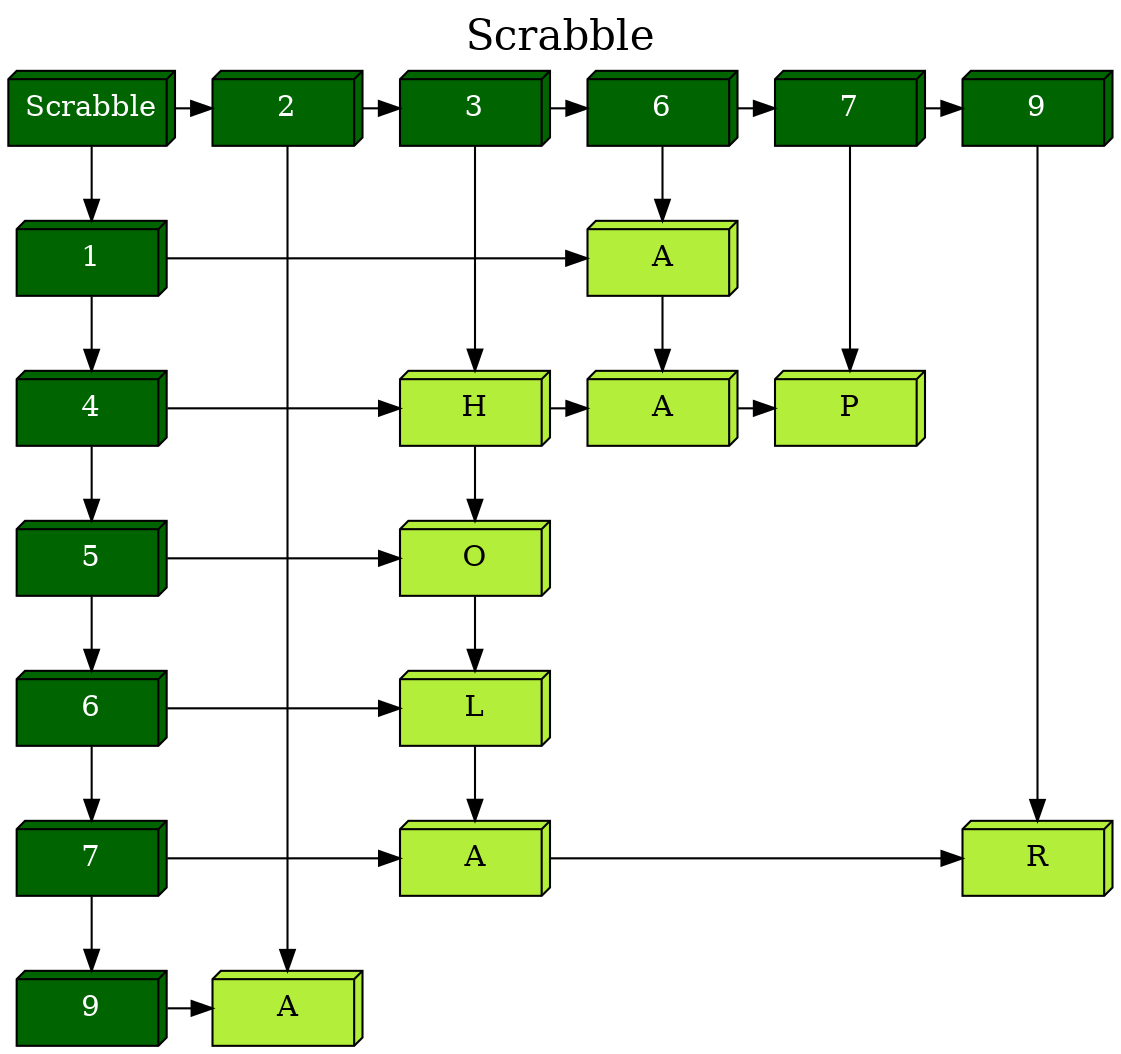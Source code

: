 digraph ScrabbleMD {
	node[shape = box3d]
	ObjectRoot[label="Scrabble", width=1,  fontcolor=white, fillcolor=darkgreen, style=filled,  group = 1 ];
	graph[label="Scrabble", labelloc = t, fontsize = 20];	ObjectX15 [label="2" width=1,  fontcolor=white, fillcolor=darkgreen, style=filled,  group =15];
	ObjectX2 [label="3" width=1,  fontcolor=white, fillcolor=darkgreen, style=filled,  group =2];
	ObjectX18 [label="6" width=1,  fontcolor=white, fillcolor=darkgreen, style=filled,  group =18];
	ObjectX11 [label="7" width=1,  fontcolor=white, fillcolor=darkgreen, style=filled,  group =11];
	ObjectX13 [label="9"width=1,  fontcolor=white, fillcolor=darkgreen, style=filled,  group =13];
	ObjectY20->ObjectY21[constraint=false];
	ObjectY3->ObjectY4[constraint=false];
	ObjectY4->ObjectY19[constraint=false];
	ObjectY19->ObjectY12[constraint=false];
	ObjectY5->ObjectY6[constraint=false];
	ObjectY7->ObjectY8[constraint=false];
	ObjectY9->ObjectY10[constraint=false];
	ObjectY10->ObjectY14[constraint=false];
	ObjectY16->ObjectY17[constraint=false];
	ObjectY20 [label="1" width=1,  fontcolor=white, fillcolor=darkgreen, style=filled,  group=1  ];
	ObjectY3 [label="4" width=1,  fontcolor=white, fillcolor=darkgreen, style=filled,  group=1  ];
	ObjectY5 [label="5" width=1,  fontcolor=white, fillcolor=darkgreen, style=filled,  group=1  ];
	ObjectY7 [label="6" width=1,  fontcolor=white, fillcolor=darkgreen, style=filled,  group=1  ];
	ObjectY9 [label="7" width=1,  fontcolor=white, fillcolor=darkgreen, style=filled,  group=1  ];
	ObjectY16 [label="9"width=1,  fontcolor=white, fillcolor=darkgreen, style=filled,  group=1  ];
	ObjectX15->ObjectY17
	ObjectX2->ObjectY4
	ObjectY4->ObjectY6;
	ObjectY6->ObjectY8;
	ObjectY8->ObjectY10;
	ObjectX18->ObjectY21
	ObjectY21->ObjectY19;
	ObjectX11->ObjectY12
	ObjectX13->ObjectY14
	ObjectRoot->ObjectX15;
	ObjectX15->ObjectX2;
	ObjectX2->ObjectX18;
	ObjectX18->ObjectX11;
	ObjectX11->ObjectX13;
	ObjectRoot->ObjectY20;
	ObjectY20->ObjectY3;
	ObjectY3->ObjectY5;
	ObjectY5->ObjectY7;
	ObjectY7->ObjectY9;
	ObjectY9->ObjectY16;
	{ rank = same; ObjectRoot; 		ObjectX15; 		ObjectX2; 		ObjectX18; 		ObjectX11; 		ObjectX13}
	ObjectY21[label="A" width = 1, style = filled, fillcolor = olivedrab2, group = 18];
	ObjectY4[label="H" width = 1, style = filled, fillcolor = olivedrab2, group = 2];
	ObjectY19[label="A" width = 1, style = filled, fillcolor = olivedrab2, group = 18];
	ObjectY12[label="P" width = 1, style = filled, fillcolor = olivedrab2, group = 11];
	ObjectY6[label="O" width = 1, style = filled, fillcolor = olivedrab2, group = 2];
	ObjectY8[label="L" width = 1, style = filled, fillcolor = olivedrab2, group = 2];
	ObjectY10[label="A" width = 1, style = filled, fillcolor = olivedrab2, group = 2];
	ObjectY14[label="R" width = 1, style = filled, fillcolor = olivedrab2, group = 13];
	ObjectY17[label="A" width = 1, style = filled, fillcolor = olivedrab2, group = 15];
	{rank= same; 		ObjectY20;		ObjectY21}
	{rank=same;		ObjectY3;		ObjectY4;		ObjectY19;		ObjectY12}
	{rank=same;		ObjectY5;		ObjectY6}
	{rank=same;		ObjectY7;		ObjectY8}
	{rank=same;		ObjectY9;		ObjectY10;		ObjectY14}
	{rank=same;		ObjectY16;		ObjectY17}
}